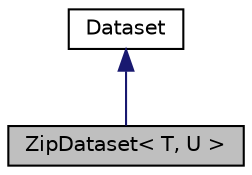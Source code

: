 digraph "ZipDataset&lt; T, U &gt;"
{
 // LATEX_PDF_SIZE
  edge [fontname="Helvetica",fontsize="10",labelfontname="Helvetica",labelfontsize="10"];
  node [fontname="Helvetica",fontsize="10",shape=record];
  Node1 [label="ZipDataset\< T, U \>",height=0.2,width=0.4,color="black", fillcolor="grey75", style="filled", fontcolor="black",tooltip="Implementation of a dataset representing pairs of values of the input datasets."];
  Node2 -> Node1 [dir="back",color="midnightblue",fontsize="10",style="solid",fontname="Helvetica"];
  Node2 [label="Dataset",height=0.2,width=0.4,color="black", fillcolor="white", style="filled",URL="$classarm__compute_1_1test_1_1framework_1_1dataset_1_1_dataset.xhtml",tooltip="Abstract dataset base class."];
}
